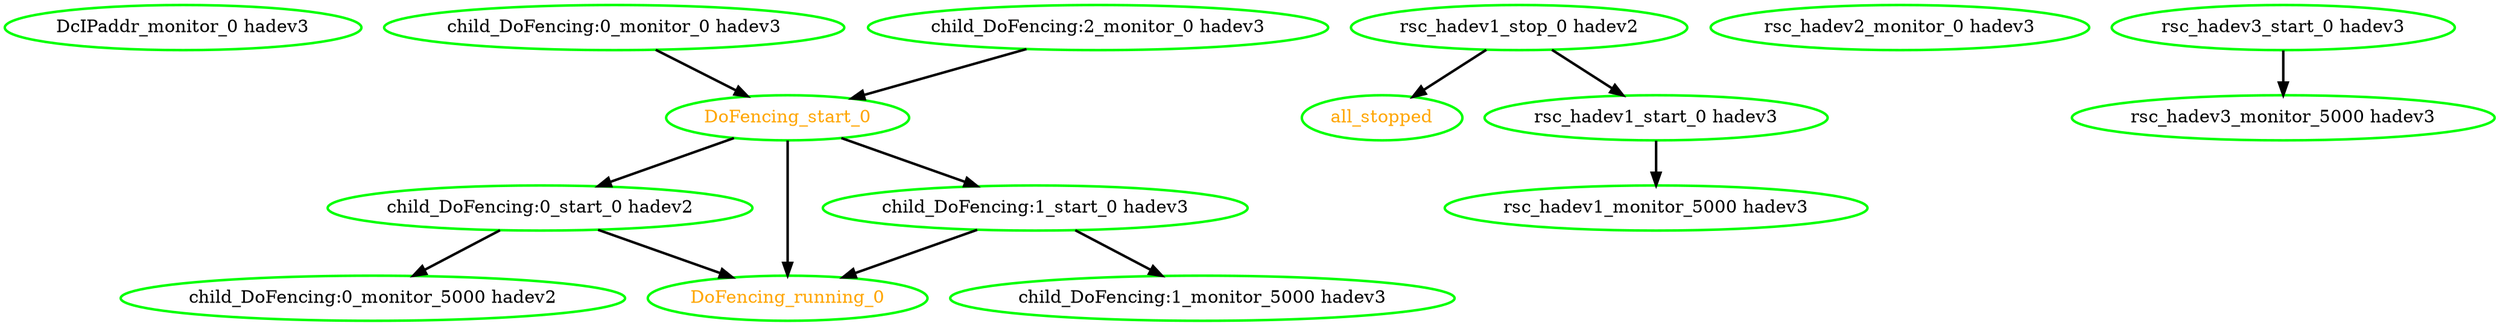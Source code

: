  digraph "g" {
"DcIPaddr_monitor_0 hadev3" [ style=bold color="green" fontcolor="black" ]
"DoFencing_running_0" [ style=bold color="green" fontcolor="orange" ]
"DoFencing_start_0" -> "DoFencing_running_0" [ style = bold]
"DoFencing_start_0" -> "child_DoFencing:0_start_0 hadev2" [ style = bold]
"DoFencing_start_0" -> "child_DoFencing:1_start_0 hadev3" [ style = bold]
"DoFencing_start_0" [ style=bold color="green" fontcolor="orange" ]
"all_stopped" [ style=bold color="green" fontcolor="orange" ]
"child_DoFencing:0_monitor_0 hadev3" -> "DoFencing_start_0" [ style = bold]
"child_DoFencing:0_monitor_0 hadev3" [ style=bold color="green" fontcolor="black" ]
"child_DoFencing:0_monitor_5000 hadev2" [ style=bold color="green" fontcolor="black" ]
"child_DoFencing:0_start_0 hadev2" -> "DoFencing_running_0" [ style = bold]
"child_DoFencing:0_start_0 hadev2" -> "child_DoFencing:0_monitor_5000 hadev2" [ style = bold]
"child_DoFencing:0_start_0 hadev2" [ style=bold color="green" fontcolor="black" ]
"child_DoFencing:1_monitor_5000 hadev3" [ style=bold color="green" fontcolor="black" ]
"child_DoFencing:1_start_0 hadev3" -> "DoFencing_running_0" [ style = bold]
"child_DoFencing:1_start_0 hadev3" -> "child_DoFencing:1_monitor_5000 hadev3" [ style = bold]
"child_DoFencing:1_start_0 hadev3" [ style=bold color="green" fontcolor="black" ]
"child_DoFencing:2_monitor_0 hadev3" -> "DoFencing_start_0" [ style = bold]
"child_DoFencing:2_monitor_0 hadev3" [ style=bold color="green" fontcolor="black" ]
"rsc_hadev1_monitor_5000 hadev3" [ style=bold color="green" fontcolor="black" ]
"rsc_hadev1_start_0 hadev3" -> "rsc_hadev1_monitor_5000 hadev3" [ style = bold]
"rsc_hadev1_start_0 hadev3" [ style=bold color="green" fontcolor="black" ]
"rsc_hadev1_stop_0 hadev2" -> "all_stopped" [ style = bold]
"rsc_hadev1_stop_0 hadev2" -> "rsc_hadev1_start_0 hadev3" [ style = bold]
"rsc_hadev1_stop_0 hadev2" [ style=bold color="green" fontcolor="black" ]
"rsc_hadev2_monitor_0 hadev3" [ style=bold color="green" fontcolor="black" ]
"rsc_hadev3_monitor_5000 hadev3" [ style=bold color="green" fontcolor="black" ]
"rsc_hadev3_start_0 hadev3" -> "rsc_hadev3_monitor_5000 hadev3" [ style = bold]
"rsc_hadev3_start_0 hadev3" [ style=bold color="green" fontcolor="black" ]
}
